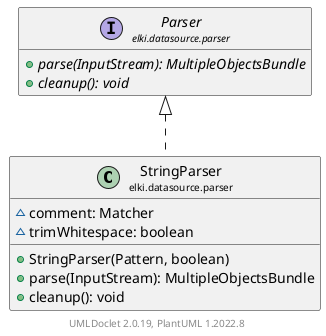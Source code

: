 @startuml
    remove .*\.(Instance|Par|Parameterizer|Factory)$
    set namespaceSeparator none
    hide empty fields
    hide empty methods

    class "<size:14>StringParser\n<size:10>elki.datasource.parser" as elki.datasource.parser.StringParser [[StringParser.html]] {
        ~comment: Matcher
        ~trimWhitespace: boolean
        +StringParser(Pattern, boolean)
        +parse(InputStream): MultipleObjectsBundle
        +cleanup(): void
    }

    interface "<size:14>Parser\n<size:10>elki.datasource.parser" as elki.datasource.parser.Parser [[Parser.html]] {
        {abstract} +parse(InputStream): MultipleObjectsBundle
        {abstract} +cleanup(): void
    }
    class "<size:14>StringParser.Par\n<size:10>elki.datasource.parser" as elki.datasource.parser.StringParser.Par [[StringParser.Par.html]]

    elki.datasource.parser.Parser <|.. elki.datasource.parser.StringParser
    elki.datasource.parser.StringParser +-- elki.datasource.parser.StringParser.Par

    center footer UMLDoclet 2.0.19, PlantUML 1.2022.8
@enduml

